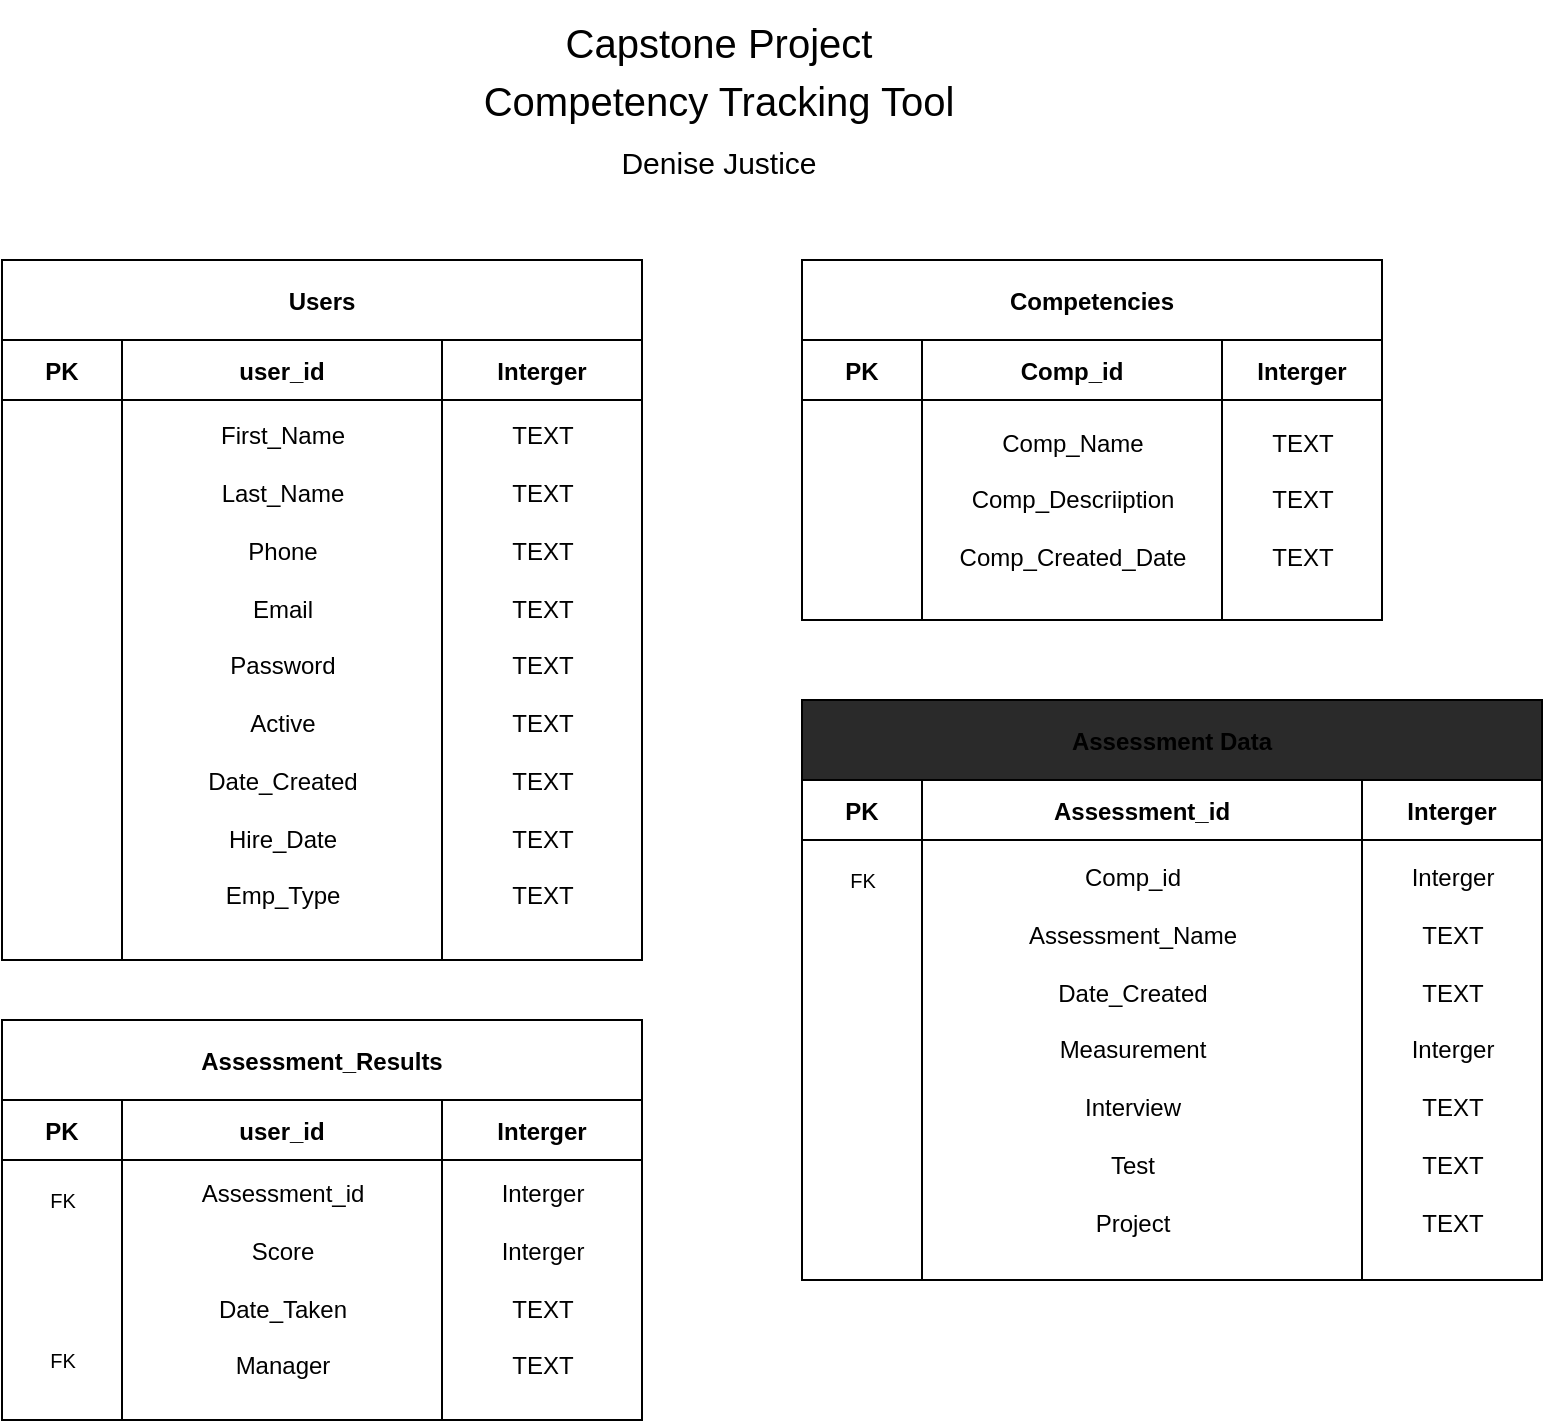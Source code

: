 <mxfile>
    <diagram id="gynj3t56cvcjd7PL73kY" name="Page-1">
        <mxGraphModel dx="2818" dy="1634" grid="1" gridSize="10" guides="1" tooltips="1" connect="1" arrows="1" fold="1" page="1" pageScale="1" pageWidth="850" pageHeight="1100" background="none" math="0" shadow="0">
            <root>
                <mxCell id="0"/>
                <mxCell id="1" parent="0"/>
                <mxCell id="65" value="Users" style="swimlane;childLayout=stackLayout;resizeParent=1;resizeParentMax=0;startSize=40;" parent="1" vertex="1">
                    <mxGeometry x="-1660" y="-950" width="320" height="350" as="geometry"/>
                </mxCell>
                <mxCell id="66" value="PK" style="swimlane;startSize=30;fillColor=none;" parent="65" vertex="1">
                    <mxGeometry y="40" width="60" height="310" as="geometry">
                        <mxRectangle y="40" width="30" height="340" as="alternateBounds"/>
                    </mxGeometry>
                </mxCell>
                <mxCell id="67" value="user_id" style="swimlane;startSize=30;fillColor=none;" parent="65" vertex="1">
                    <mxGeometry x="60" y="40" width="160" height="310" as="geometry"/>
                </mxCell>
                <mxCell id="71" value="First_Name&lt;br&gt;&lt;br&gt;Last_Name&lt;br&gt;&lt;br&gt;Phone&lt;br&gt;&lt;br&gt;Email&lt;br&gt;&lt;br&gt;Password&lt;br&gt;&lt;br&gt;Active&lt;br&gt;&lt;br&gt;Date_Created&lt;br&gt;&lt;br&gt;Hire_Date&lt;br&gt;&lt;br&gt;Emp_Type" style="text;html=1;align=center;verticalAlign=middle;resizable=0;points=[];autosize=1;strokeColor=none;fillColor=none;" parent="67" vertex="1">
                    <mxGeometry x="35" y="43" width="90" height="240" as="geometry"/>
                </mxCell>
                <mxCell id="68" value="Interger" style="swimlane;startSize=30;fillColor=none;" parent="65" vertex="1">
                    <mxGeometry x="220" y="40" width="100" height="310" as="geometry"/>
                </mxCell>
                <mxCell id="86" value="TEXT&lt;br&gt;&lt;br&gt;TEXT&lt;br&gt;&lt;br&gt;TEXT&lt;br&gt;&lt;br&gt;TEXT&lt;br&gt;&lt;br&gt;TEXT&lt;br&gt;&lt;br&gt;TEXT&lt;br&gt;&lt;br&gt;TEXT&lt;br&gt;&lt;br&gt;TEXT&lt;br&gt;&lt;br&gt;TEXT" style="text;html=1;align=center;verticalAlign=middle;resizable=0;points=[];autosize=1;strokeColor=none;fillColor=none;" parent="68" vertex="1">
                    <mxGeometry x="25" y="43" width="50" height="240" as="geometry"/>
                </mxCell>
                <mxCell id="111" value="Competencies" style="swimlane;childLayout=stackLayout;resizeParent=1;resizeParentMax=0;startSize=40;" parent="1" vertex="1">
                    <mxGeometry x="-1260" y="-950" width="290" height="180" as="geometry"/>
                </mxCell>
                <mxCell id="112" value="PK" style="swimlane;startSize=30;fillColor=none;" parent="111" vertex="1">
                    <mxGeometry y="40" width="60" height="140" as="geometry"/>
                </mxCell>
                <mxCell id="113" value="Comp_id" style="swimlane;startSize=30;fillColor=none;" parent="111" vertex="1">
                    <mxGeometry x="60" y="40" width="150" height="140" as="geometry"/>
                </mxCell>
                <mxCell id="114" value="Comp_Name&lt;br&gt;&lt;div&gt;&lt;br&gt;&lt;/div&gt;&lt;div&gt;&lt;span&gt;Comp_Descriiption&lt;/span&gt;&lt;/div&gt;&lt;div&gt;&lt;span&gt;&lt;br&gt;&lt;/span&gt;&lt;/div&gt;&lt;div&gt;&lt;span&gt;Comp_Created_Date&lt;/span&gt;&lt;/div&gt;" style="text;html=1;align=center;verticalAlign=middle;resizable=0;points=[];autosize=1;strokeColor=none;fillColor=none;" parent="113" vertex="1">
                    <mxGeometry x="10" y="40" width="130" height="80" as="geometry"/>
                </mxCell>
                <mxCell id="124" value="Interger" style="swimlane;startSize=30;fillColor=none;" parent="111" vertex="1">
                    <mxGeometry x="210" y="40" width="80" height="140" as="geometry">
                        <mxRectangle x="290" y="20" width="30" height="500" as="alternateBounds"/>
                    </mxGeometry>
                </mxCell>
                <mxCell id="148" value="TEXT&lt;br&gt;&lt;br&gt;TEXT&lt;br&gt;&lt;br&gt;TEXT" style="text;html=1;align=center;verticalAlign=middle;resizable=0;points=[];autosize=1;strokeColor=none;fillColor=none;" parent="124" vertex="1">
                    <mxGeometry x="15" y="40" width="50" height="80" as="geometry"/>
                </mxCell>
                <mxCell id="159" value="Assessment_Results" style="swimlane;childLayout=stackLayout;resizeParent=1;resizeParentMax=0;startSize=40;" parent="1" vertex="1">
                    <mxGeometry x="-1660" y="-570" width="320" height="200" as="geometry"/>
                </mxCell>
                <mxCell id="160" value="PK" style="swimlane;startSize=30;fillColor=none;" parent="159" vertex="1">
                    <mxGeometry y="40" width="60" height="160" as="geometry"/>
                </mxCell>
                <mxCell id="l8dJmCbmqYMGrY_ft1mO-319" value="FK" style="text;html=1;align=center;verticalAlign=middle;resizable=0;points=[];autosize=1;strokeColor=none;fillColor=none;fontSize=10;" parent="160" vertex="1">
                    <mxGeometry x="15" y="120" width="30" height="20" as="geometry"/>
                </mxCell>
                <mxCell id="161" value="user_id" style="swimlane;startSize=30;fillColor=none;" parent="159" vertex="1">
                    <mxGeometry x="60" y="40" width="160" height="160" as="geometry"/>
                </mxCell>
                <mxCell id="162" value="Assessment_id&lt;br&gt;&lt;br&gt;Score&lt;br&gt;&lt;br&gt;Date_Taken&lt;br&gt;&lt;br&gt;Manager" style="text;html=1;align=center;verticalAlign=middle;resizable=0;points=[];autosize=1;strokeColor=none;fillColor=none;" parent="161" vertex="1">
                    <mxGeometry x="30" y="40" width="100" height="100" as="geometry"/>
                </mxCell>
                <mxCell id="172" value="Interger" style="swimlane;startSize=30;fillColor=none;" parent="159" vertex="1">
                    <mxGeometry x="220" y="40" width="100" height="160" as="geometry"/>
                </mxCell>
                <mxCell id="174" value="Interger&lt;br&gt;&lt;br&gt;Interger&lt;br&gt;&lt;br&gt;TEXT&lt;br&gt;&lt;br&gt;TEXT" style="text;html=1;align=center;verticalAlign=middle;resizable=0;points=[];autosize=1;strokeColor=none;fillColor=none;" parent="172" vertex="1">
                    <mxGeometry x="20" y="40" width="60" height="100" as="geometry"/>
                </mxCell>
                <mxCell id="179" value="Assessment Data" style="swimlane;childLayout=stackLayout;resizeParent=1;resizeParentMax=0;startSize=40;fillColor=#2A2A2A;gradientColor=none;" parent="1" vertex="1">
                    <mxGeometry x="-1260" y="-730" width="370" height="290" as="geometry"/>
                </mxCell>
                <mxCell id="180" value="PK" style="swimlane;startSize=30;fillColor=none;" parent="179" vertex="1">
                    <mxGeometry y="40" width="60" height="250" as="geometry">
                        <mxRectangle y="20" width="30" height="280" as="alternateBounds"/>
                    </mxGeometry>
                </mxCell>
                <mxCell id="181" value="Assessment_id" style="swimlane;startSize=30;gradientColor=none;swimlaneFillColor=none;fillColor=none;" parent="179" vertex="1">
                    <mxGeometry x="60" y="40" width="220" height="250" as="geometry"/>
                </mxCell>
                <mxCell id="217" value="Comp_id&lt;br&gt;&lt;br&gt;Assessment_Name&lt;br&gt;&lt;br&gt;Date_Created&lt;br&gt;&lt;br&gt;Measurement&lt;br&gt;&lt;br&gt;Interview&lt;br&gt;&lt;br&gt;Test&lt;br&gt;&lt;br&gt;Project" style="text;html=1;align=center;verticalAlign=middle;resizable=0;points=[];autosize=1;strokeColor=none;fillColor=none;" parent="181" vertex="1">
                    <mxGeometry x="45" y="40" width="120" height="190" as="geometry"/>
                </mxCell>
                <mxCell id="192" value="Interger" style="swimlane;startSize=30;fillColor=none;" parent="179" vertex="1">
                    <mxGeometry x="280" y="40" width="90" height="250" as="geometry">
                        <mxRectangle x="280" y="20" width="30" height="280" as="alternateBounds"/>
                    </mxGeometry>
                </mxCell>
                <mxCell id="193" value="Interger&lt;br&gt;&lt;br&gt;TEXT&lt;br&gt;&lt;br&gt;TEXT&lt;br&gt;&lt;br&gt;Interger&lt;br&gt;&lt;br&gt;TEXT&lt;br&gt;&lt;br&gt;TEXT&lt;br&gt;&lt;br&gt;TEXT" style="text;html=1;align=center;verticalAlign=middle;resizable=0;points=[];autosize=1;strokeColor=none;fillColor=none;" parent="192" vertex="1">
                    <mxGeometry x="15" y="40" width="60" height="190" as="geometry"/>
                </mxCell>
                <mxCell id="260" value="&lt;font&gt;&lt;span style=&quot;font-size: 20px ; font-weight: normal&quot;&gt;Capstone Project&lt;br&gt;Competency Tracking Tool&lt;br&gt;&lt;/span&gt;&lt;span style=&quot;font-weight: 400&quot;&gt;&lt;font style=&quot;font-size: 15px&quot;&gt;Denise Justice&lt;/font&gt;&lt;/span&gt;&lt;span style=&quot;font-size: 20px ; font-weight: normal&quot;&gt;&lt;br&gt;&lt;/span&gt;&lt;/font&gt;" style="text;strokeColor=none;fillColor=none;html=1;fontSize=24;fontStyle=1;verticalAlign=middle;align=center;" parent="1" vertex="1">
                    <mxGeometry x="-1420" y="-1080" width="235" height="100" as="geometry"/>
                </mxCell>
                <mxCell id="l8dJmCbmqYMGrY_ft1mO-325" value="FK" style="text;html=1;align=center;verticalAlign=middle;resizable=0;points=[];autosize=1;strokeColor=none;fillColor=none;fontSize=10;" parent="1" vertex="1">
                    <mxGeometry x="-1645" y="-490" width="30" height="20" as="geometry"/>
                </mxCell>
                <mxCell id="l8dJmCbmqYMGrY_ft1mO-326" value="FK" style="text;html=1;align=center;verticalAlign=middle;resizable=0;points=[];autosize=1;strokeColor=none;fillColor=none;fontSize=10;" parent="1" vertex="1">
                    <mxGeometry x="-1245" y="-650" width="30" height="20" as="geometry"/>
                </mxCell>
            </root>
        </mxGraphModel>
    </diagram>
</mxfile>